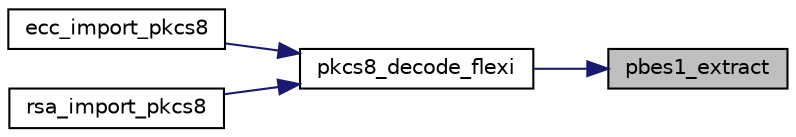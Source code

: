 digraph "pbes1_extract"
{
 // LATEX_PDF_SIZE
  edge [fontname="Helvetica",fontsize="10",labelfontname="Helvetica",labelfontsize="10"];
  node [fontname="Helvetica",fontsize="10",shape=record];
  rankdir="RL";
  Node885 [label="pbes1_extract",height=0.2,width=0.4,color="black", fillcolor="grey75", style="filled", fontcolor="black",tooltip="Extract PBES1 parameters."];
  Node885 -> Node886 [dir="back",color="midnightblue",fontsize="10",style="solid",fontname="Helvetica"];
  Node886 [label="pkcs8_decode_flexi",height=0.2,width=0.4,color="black", fillcolor="white", style="filled",URL="$pkcs8__decode__flexi_8c.html#a1b0d8fcf234d94638b2554ccea725003",tooltip="PKCS#8 decrypt if necessary & flexi-decode."];
  Node886 -> Node887 [dir="back",color="midnightblue",fontsize="10",style="solid",fontname="Helvetica"];
  Node887 [label="ecc_import_pkcs8",height=0.2,width=0.4,color="black", fillcolor="white", style="filled",URL="$ecc__import__pkcs8_8c.html#a0f0e747f119685eee3cc412f4480c52e",tooltip=" "];
  Node886 -> Node888 [dir="back",color="midnightblue",fontsize="10",style="solid",fontname="Helvetica"];
  Node888 [label="rsa_import_pkcs8",height=0.2,width=0.4,color="black", fillcolor="white", style="filled",URL="$rsa__import__pkcs8_8c.html#a3d44c6233a326316f7fb01c9d834fad4",tooltip="Import an RSAPublicKey or RSAPrivateKey in PKCS#8 format."];
}
